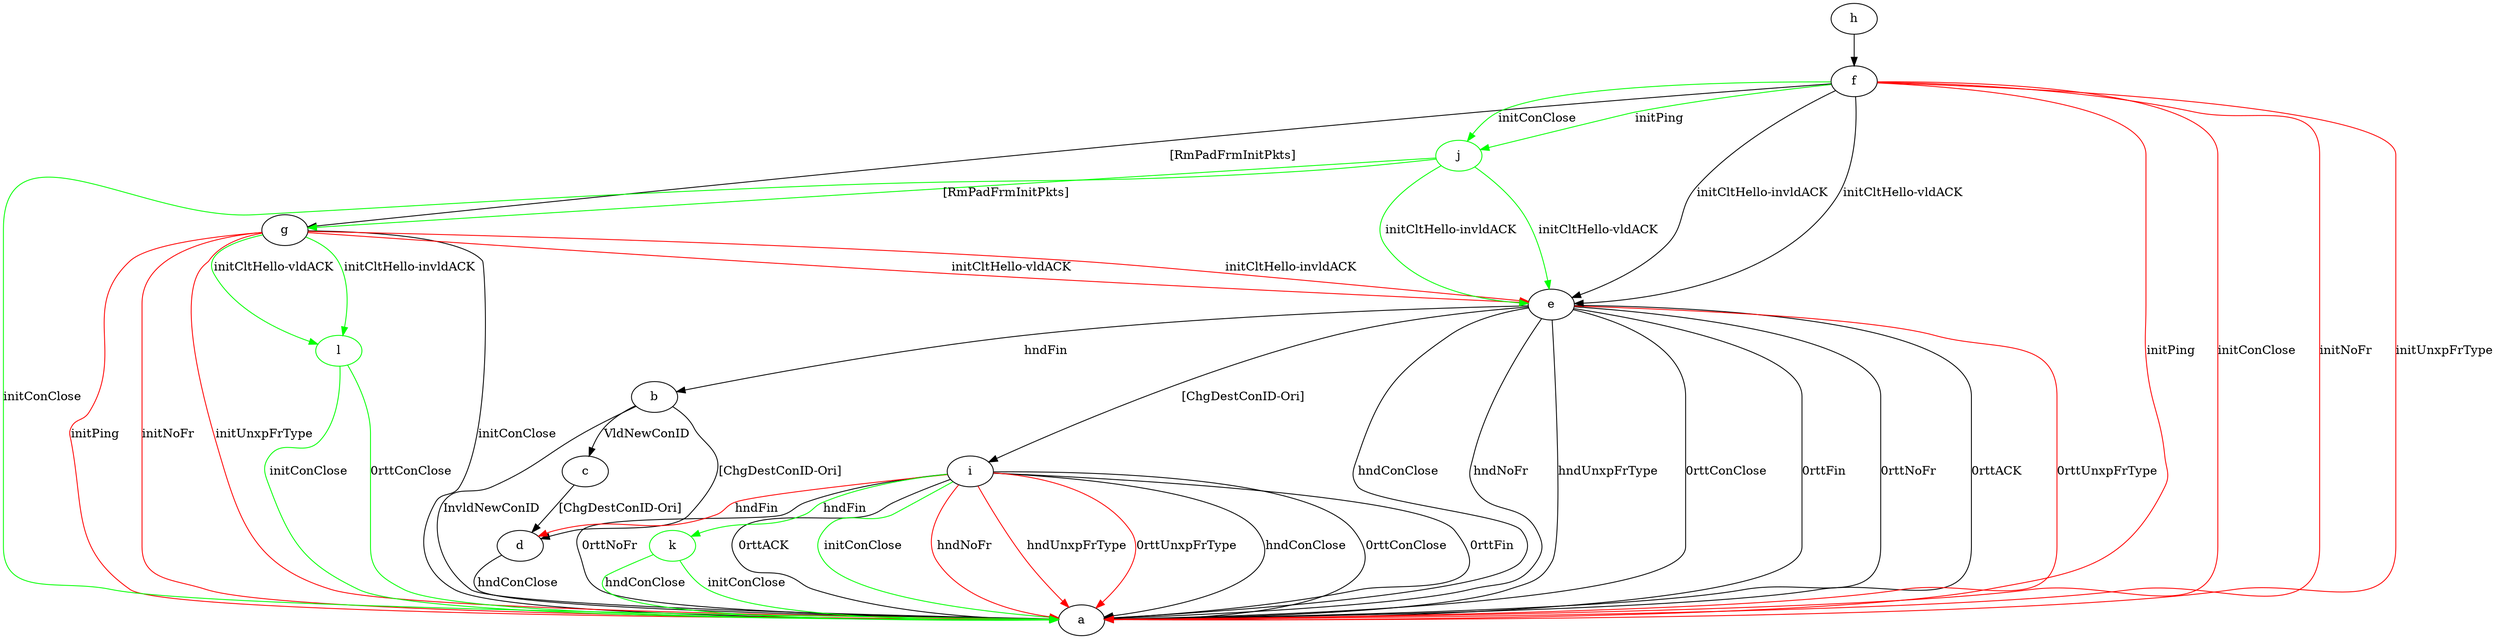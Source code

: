 digraph "" {
	b -> a	[key=0,
		label="InvldNewConID "];
	b -> c	[key=0,
		label="VldNewConID "];
	b -> d	[key=0,
		label="[ChgDestConID-Ori] "];
	c -> d	[key=0,
		label="[ChgDestConID-Ori] "];
	d -> a	[key=0,
		label="hndConClose "];
	e -> a	[key=0,
		label="hndConClose "];
	e -> a	[key=1,
		label="hndNoFr "];
	e -> a	[key=2,
		label="hndUnxpFrType "];
	e -> a	[key=3,
		label="0rttConClose "];
	e -> a	[key=4,
		label="0rttFin "];
	e -> a	[key=5,
		label="0rttNoFr "];
	e -> a	[key=6,
		label="0rttACK "];
	e -> a	[key=7,
		color=red,
		label="0rttUnxpFrType "];
	e -> b	[key=0,
		label="hndFin "];
	e -> i	[key=0,
		label="[ChgDestConID-Ori] "];
	f -> a	[key=0,
		color=red,
		label="initPing "];
	f -> a	[key=1,
		color=red,
		label="initConClose "];
	f -> a	[key=2,
		color=red,
		label="initNoFr "];
	f -> a	[key=3,
		color=red,
		label="initUnxpFrType "];
	f -> e	[key=0,
		label="initCltHello-vldACK "];
	f -> e	[key=1,
		label="initCltHello-invldACK "];
	f -> g	[key=0,
		label="[RmPadFrmInitPkts] "];
	j	[color=green];
	f -> j	[key=0,
		color=green,
		label="initPing "];
	f -> j	[key=1,
		color=green,
		label="initConClose "];
	g -> a	[key=0,
		label="initConClose "];
	g -> a	[key=1,
		color=red,
		label="initPing "];
	g -> a	[key=2,
		color=red,
		label="initNoFr "];
	g -> a	[key=3,
		color=red,
		label="initUnxpFrType "];
	g -> e	[key=0,
		color=red,
		label="initCltHello-vldACK "];
	g -> e	[key=1,
		color=red,
		label="initCltHello-invldACK "];
	l	[color=green];
	g -> l	[key=0,
		color=green,
		label="initCltHello-vldACK "];
	g -> l	[key=1,
		color=green,
		label="initCltHello-invldACK "];
	h -> f	[key=0];
	i -> a	[key=0,
		label="hndConClose "];
	i -> a	[key=1,
		label="0rttConClose "];
	i -> a	[key=2,
		label="0rttFin "];
	i -> a	[key=3,
		label="0rttNoFr "];
	i -> a	[key=4,
		label="0rttACK "];
	i -> a	[key=5,
		color=green,
		label="initConClose "];
	i -> a	[key=6,
		color=red,
		label="hndNoFr "];
	i -> a	[key=7,
		color=red,
		label="hndUnxpFrType "];
	i -> a	[key=8,
		color=red,
		label="0rttUnxpFrType "];
	i -> d	[key=0,
		color=red,
		label="hndFin "];
	k	[color=green];
	i -> k	[key=0,
		color=green,
		label="hndFin "];
	j -> a	[key=0,
		color=green,
		label="initConClose "];
	j -> e	[key=0,
		color=green,
		label="initCltHello-vldACK "];
	j -> e	[key=1,
		color=green,
		label="initCltHello-invldACK "];
	j -> g	[key=0,
		color=green,
		label="[RmPadFrmInitPkts] "];
	k -> a	[key=0,
		color=green,
		label="initConClose "];
	k -> a	[key=1,
		color=green,
		label="hndConClose "];
	l -> a	[key=0,
		color=green,
		label="initConClose "];
	l -> a	[key=1,
		color=green,
		label="0rttConClose "];
}
